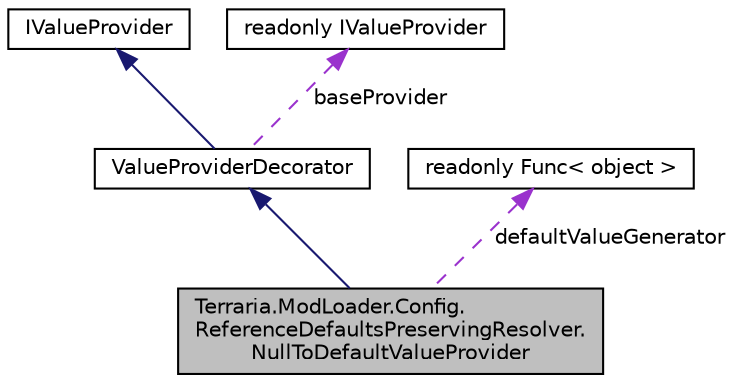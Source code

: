 digraph "Terraria.ModLoader.Config.ReferenceDefaultsPreservingResolver.NullToDefaultValueProvider"
{
 // LATEX_PDF_SIZE
  edge [fontname="Helvetica",fontsize="10",labelfontname="Helvetica",labelfontsize="10"];
  node [fontname="Helvetica",fontsize="10",shape=record];
  Node1 [label="Terraria.ModLoader.Config.\lReferenceDefaultsPreservingResolver.\lNullToDefaultValueProvider",height=0.2,width=0.4,color="black", fillcolor="grey75", style="filled", fontcolor="black",tooltip=" "];
  Node2 -> Node1 [dir="back",color="midnightblue",fontsize="10",style="solid",fontname="Helvetica"];
  Node2 [label="ValueProviderDecorator",height=0.2,width=0.4,color="black", fillcolor="white", style="filled",URL="$class_terraria_1_1_mod_loader_1_1_config_1_1_reference_defaults_preserving_resolver_1_1_value_provider_decorator.html",tooltip=" "];
  Node3 -> Node2 [dir="back",color="midnightblue",fontsize="10",style="solid",fontname="Helvetica"];
  Node3 [label="IValueProvider",height=0.2,width=0.4,color="black", fillcolor="white", style="filled",URL="$class_i_value_provider.html",tooltip=" "];
  Node4 -> Node2 [dir="back",color="darkorchid3",fontsize="10",style="dashed",label=" baseProvider" ,fontname="Helvetica"];
  Node4 [label="readonly IValueProvider",height=0.2,width=0.4,color="black", fillcolor="white", style="filled",tooltip=" "];
  Node5 -> Node1 [dir="back",color="darkorchid3",fontsize="10",style="dashed",label=" defaultValueGenerator" ,fontname="Helvetica"];
  Node5 [label="readonly Func\< object \>",height=0.2,width=0.4,color="black", fillcolor="white", style="filled",tooltip=" "];
}
